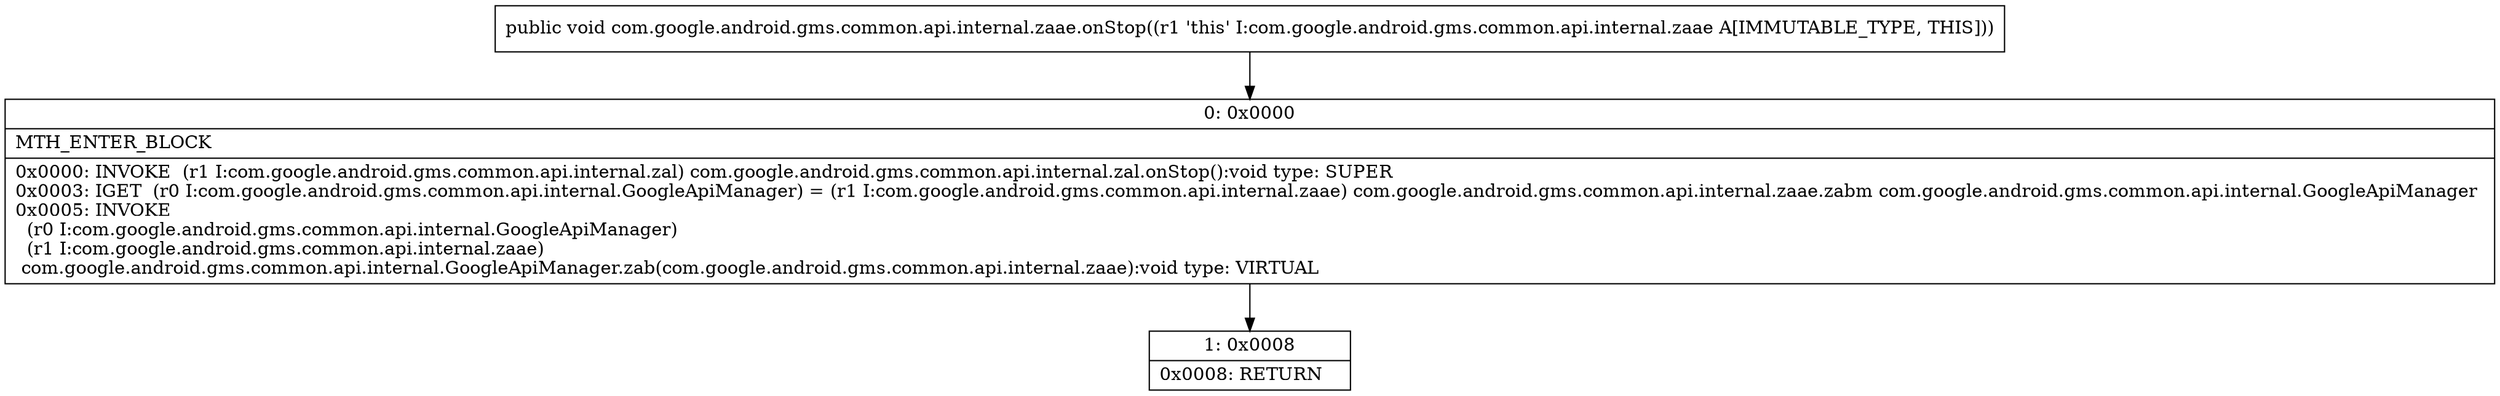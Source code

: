 digraph "CFG forcom.google.android.gms.common.api.internal.zaae.onStop()V" {
Node_0 [shape=record,label="{0\:\ 0x0000|MTH_ENTER_BLOCK\l|0x0000: INVOKE  (r1 I:com.google.android.gms.common.api.internal.zal) com.google.android.gms.common.api.internal.zal.onStop():void type: SUPER \l0x0003: IGET  (r0 I:com.google.android.gms.common.api.internal.GoogleApiManager) = (r1 I:com.google.android.gms.common.api.internal.zaae) com.google.android.gms.common.api.internal.zaae.zabm com.google.android.gms.common.api.internal.GoogleApiManager \l0x0005: INVOKE  \l  (r0 I:com.google.android.gms.common.api.internal.GoogleApiManager)\l  (r1 I:com.google.android.gms.common.api.internal.zaae)\l com.google.android.gms.common.api.internal.GoogleApiManager.zab(com.google.android.gms.common.api.internal.zaae):void type: VIRTUAL \l}"];
Node_1 [shape=record,label="{1\:\ 0x0008|0x0008: RETURN   \l}"];
MethodNode[shape=record,label="{public void com.google.android.gms.common.api.internal.zaae.onStop((r1 'this' I:com.google.android.gms.common.api.internal.zaae A[IMMUTABLE_TYPE, THIS])) }"];
MethodNode -> Node_0;
Node_0 -> Node_1;
}

